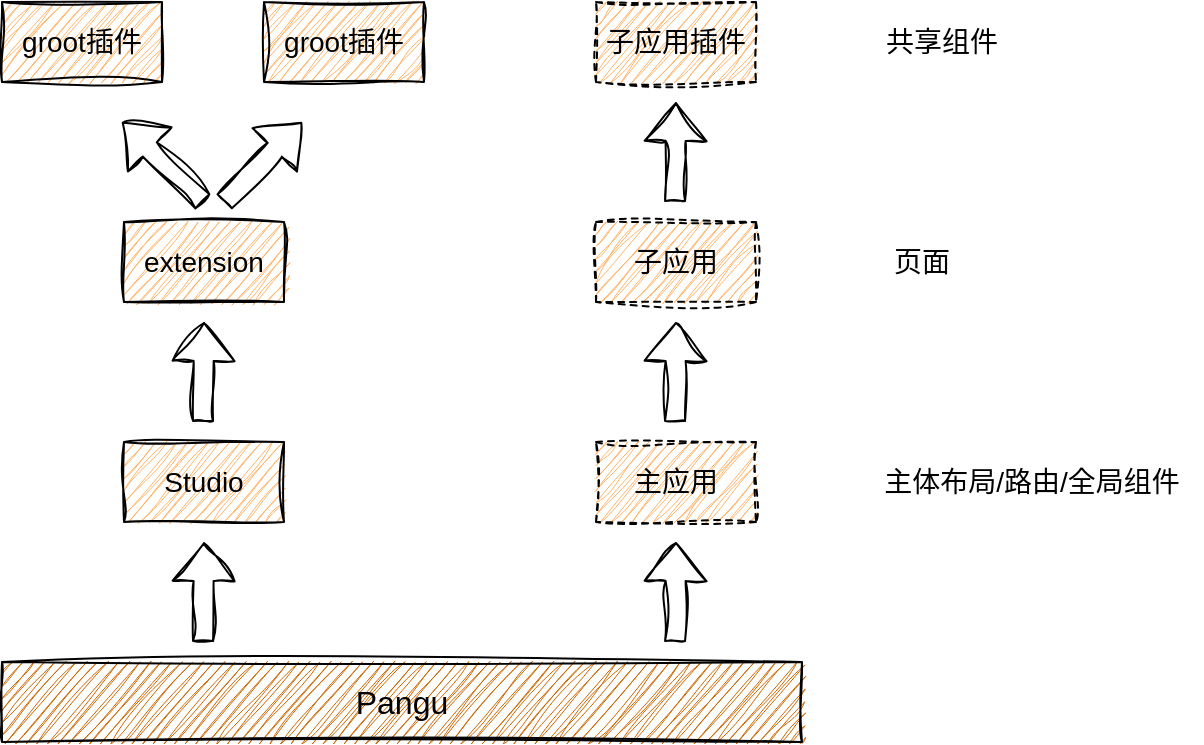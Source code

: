 <mxfile>
    <diagram id="dX5xL5w637CH2jivHBS5" name="第 1 页">
        <mxGraphModel dx="665" dy="540" grid="1" gridSize="10" guides="1" tooltips="1" connect="1" arrows="1" fold="1" page="1" pageScale="1" pageWidth="827" pageHeight="1169" math="0" shadow="0">
            <root>
                <mxCell id="0"/>
                <mxCell id="1" parent="0"/>
                <mxCell id="2" value="&lt;font style=&quot;font-size: 16px;&quot; color=&quot;#000000&quot;&gt;Pangu&lt;/font&gt;" style="whiteSpace=wrap;html=1;fillColor=#CC6600;fontColor=#FFFFFF;sketch=1;curveFitting=1;jiggle=2;" parent="1" vertex="1">
                    <mxGeometry x="80" y="610" width="400" height="40" as="geometry"/>
                </mxCell>
                <mxCell id="5" value="&lt;font style=&quot;font-size: 14px;&quot; color=&quot;#000000&quot;&gt;Studio&lt;/font&gt;" style="rounded=0;whiteSpace=wrap;html=1;fontColor=#FFFFFF;fillColor=#FFB366;sketch=1;curveFitting=1;jiggle=2;" parent="1" vertex="1">
                    <mxGeometry x="141" y="500" width="80" height="40" as="geometry"/>
                </mxCell>
                <mxCell id="6" value="&lt;font style=&quot;font-size: 14px;&quot; color=&quot;#000000&quot;&gt;主应用&lt;/font&gt;" style="rounded=0;whiteSpace=wrap;html=1;fontColor=#FFFFFF;fillColor=#FFB366;dashed=1;sketch=1;curveFitting=1;jiggle=2;" parent="1" vertex="1">
                    <mxGeometry x="377" y="500" width="80" height="40" as="geometry"/>
                </mxCell>
                <mxCell id="7" value="&lt;font style=&quot;font-size: 14px;&quot; color=&quot;#000000&quot;&gt;extension&lt;/font&gt;" style="rounded=0;whiteSpace=wrap;html=1;fontColor=#FFFFFF;fillColor=#FFB366;sketch=1;curveFitting=1;jiggle=2;" parent="1" vertex="1">
                    <mxGeometry x="141" y="390" width="80" height="40" as="geometry"/>
                </mxCell>
                <mxCell id="8" value="" style="shape=flexArrow;endArrow=classic;html=1;fontColor=#FFFFFF;sketch=1;curveFitting=1;jiggle=2;" parent="1" edge="1">
                    <mxGeometry width="50" height="50" relative="1" as="geometry">
                        <mxPoint x="180.52" y="600" as="sourcePoint"/>
                        <mxPoint x="181" y="550" as="targetPoint"/>
                    </mxGeometry>
                </mxCell>
                <mxCell id="9" value="&lt;font style=&quot;font-size: 14px;&quot; color=&quot;#000000&quot;&gt;子应用&lt;/font&gt;" style="rounded=0;whiteSpace=wrap;html=1;fontColor=#FFFFFF;fillColor=#FFB366;dashed=1;sketch=1;curveFitting=1;jiggle=2;" parent="1" vertex="1">
                    <mxGeometry x="377" y="390" width="80" height="40" as="geometry"/>
                </mxCell>
                <mxCell id="12" value="&lt;font style=&quot;font-size: 14px;&quot; color=&quot;#000000&quot;&gt;groot插件&lt;/font&gt;" style="rounded=0;whiteSpace=wrap;html=1;fontColor=#FFFFFF;fillColor=#FFB366;sketch=1;curveFitting=1;jiggle=2;" parent="1" vertex="1">
                    <mxGeometry x="80" y="280" width="80" height="40" as="geometry"/>
                </mxCell>
                <mxCell id="15" value="" style="shape=flexArrow;endArrow=classic;html=1;fontColor=#FFFFFF;sketch=1;curveFitting=1;jiggle=2;" parent="1" edge="1">
                    <mxGeometry width="50" height="50" relative="1" as="geometry">
                        <mxPoint x="180.52" y="490" as="sourcePoint"/>
                        <mxPoint x="181" y="440" as="targetPoint"/>
                    </mxGeometry>
                </mxCell>
                <mxCell id="16" value="&lt;font style=&quot;font-size: 14px;&quot; color=&quot;#000000&quot;&gt;groot插件&lt;/font&gt;" style="rounded=0;whiteSpace=wrap;html=1;fontColor=#FFFFFF;fillColor=#FFB366;sketch=1;curveFitting=1;jiggle=2;" parent="1" vertex="1">
                    <mxGeometry x="211" y="280" width="80" height="40" as="geometry"/>
                </mxCell>
                <mxCell id="17" value="" style="shape=flexArrow;endArrow=classic;html=1;fontColor=#FFFFFF;sketch=1;curveFitting=1;jiggle=2;" parent="1" edge="1">
                    <mxGeometry width="50" height="50" relative="1" as="geometry">
                        <mxPoint x="180.52" y="380" as="sourcePoint"/>
                        <mxPoint x="140" y="340" as="targetPoint"/>
                    </mxGeometry>
                </mxCell>
                <mxCell id="18" value="" style="shape=flexArrow;endArrow=classic;html=1;fontColor=#FFFFFF;sketch=1;curveFitting=1;jiggle=2;" parent="1" edge="1">
                    <mxGeometry width="50" height="50" relative="1" as="geometry">
                        <mxPoint x="191" y="380" as="sourcePoint"/>
                        <mxPoint x="230" y="340" as="targetPoint"/>
                    </mxGeometry>
                </mxCell>
                <mxCell id="19" value="" style="shape=flexArrow;endArrow=classic;html=1;fontColor=#FFFFFF;sketch=1;curveFitting=1;jiggle=2;" parent="1" edge="1">
                    <mxGeometry width="50" height="50" relative="1" as="geometry">
                        <mxPoint x="416.52" y="600" as="sourcePoint"/>
                        <mxPoint x="417" y="550" as="targetPoint"/>
                    </mxGeometry>
                </mxCell>
                <mxCell id="20" value="" style="shape=flexArrow;endArrow=classic;html=1;fontColor=#FFFFFF;sketch=1;curveFitting=1;jiggle=2;" parent="1" edge="1">
                    <mxGeometry width="50" height="50" relative="1" as="geometry">
                        <mxPoint x="416.52" y="490" as="sourcePoint"/>
                        <mxPoint x="417" y="440" as="targetPoint"/>
                    </mxGeometry>
                </mxCell>
                <mxCell id="21" value="&lt;font style=&quot;font-size: 14px;&quot; color=&quot;#000000&quot;&gt;子应用插件&lt;/font&gt;" style="rounded=0;whiteSpace=wrap;html=1;fontColor=#FFFFFF;fillColor=#FFB366;dashed=1;sketch=1;curveFitting=1;jiggle=2;" parent="1" vertex="1">
                    <mxGeometry x="377" y="280" width="80" height="40" as="geometry"/>
                </mxCell>
                <mxCell id="22" value="" style="shape=flexArrow;endArrow=classic;html=1;fontColor=#FFFFFF;sketch=1;curveFitting=1;jiggle=2;" parent="1" edge="1">
                    <mxGeometry width="50" height="50" relative="1" as="geometry">
                        <mxPoint x="416.52" y="380" as="sourcePoint"/>
                        <mxPoint x="417" y="330" as="targetPoint"/>
                    </mxGeometry>
                </mxCell>
                <mxCell id="23" value="主体布局/路由/全局组件" style="text;strokeColor=none;align=center;fillColor=none;html=1;verticalAlign=middle;whiteSpace=wrap;rounded=0;sketch=1;fontSize=14;fontColor=#000000;" vertex="1" parent="1">
                    <mxGeometry x="510" y="505" width="170" height="30" as="geometry"/>
                </mxCell>
                <mxCell id="24" value="页面" style="text;strokeColor=none;align=center;fillColor=none;html=1;verticalAlign=middle;whiteSpace=wrap;rounded=0;sketch=1;fontSize=14;fontColor=#000000;" vertex="1" parent="1">
                    <mxGeometry x="510" y="395" width="60" height="30" as="geometry"/>
                </mxCell>
                <mxCell id="25" value="共享组件" style="text;strokeColor=none;align=center;fillColor=none;html=1;verticalAlign=middle;whiteSpace=wrap;rounded=0;sketch=1;fontSize=14;fontColor=#000000;" vertex="1" parent="1">
                    <mxGeometry x="520" y="285" width="60" height="30" as="geometry"/>
                </mxCell>
            </root>
        </mxGraphModel>
    </diagram>
</mxfile>